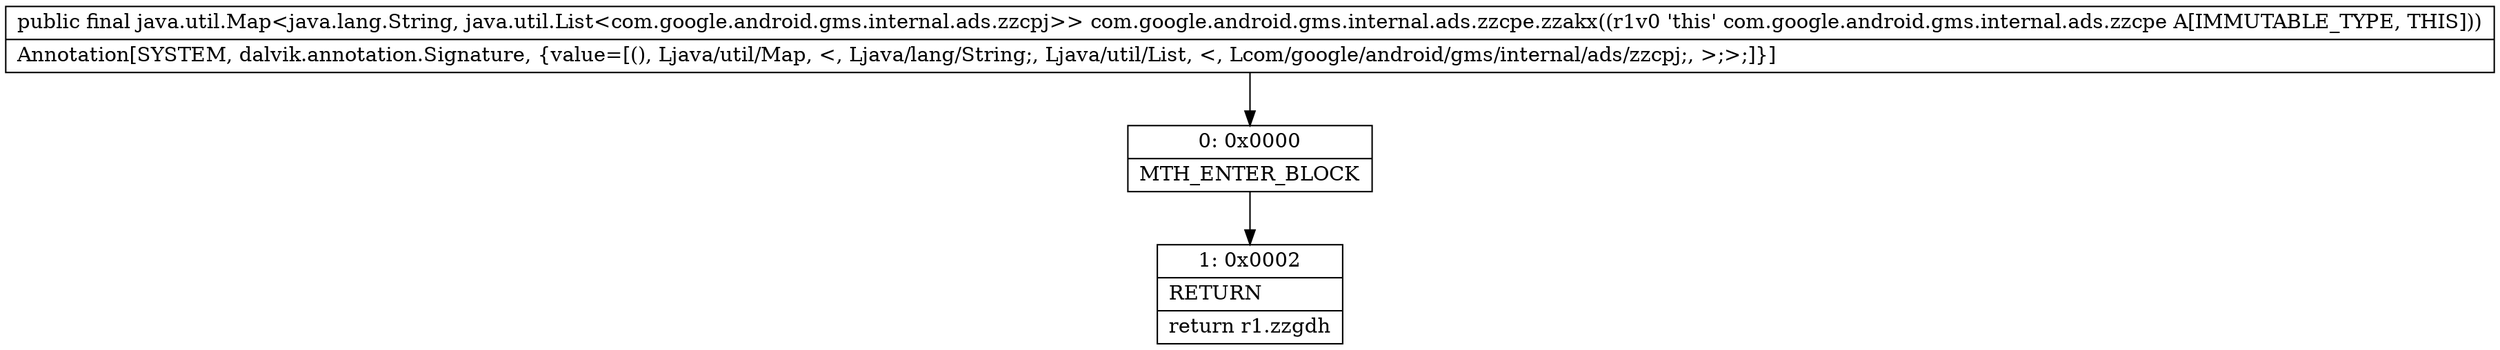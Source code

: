 digraph "CFG forcom.google.android.gms.internal.ads.zzcpe.zzakx()Ljava\/util\/Map;" {
Node_0 [shape=record,label="{0\:\ 0x0000|MTH_ENTER_BLOCK\l}"];
Node_1 [shape=record,label="{1\:\ 0x0002|RETURN\l|return r1.zzgdh\l}"];
MethodNode[shape=record,label="{public final java.util.Map\<java.lang.String, java.util.List\<com.google.android.gms.internal.ads.zzcpj\>\> com.google.android.gms.internal.ads.zzcpe.zzakx((r1v0 'this' com.google.android.gms.internal.ads.zzcpe A[IMMUTABLE_TYPE, THIS]))  | Annotation[SYSTEM, dalvik.annotation.Signature, \{value=[(), Ljava\/util\/Map, \<, Ljava\/lang\/String;, Ljava\/util\/List, \<, Lcom\/google\/android\/gms\/internal\/ads\/zzcpj;, \>;\>;]\}]\l}"];
MethodNode -> Node_0;
Node_0 -> Node_1;
}

